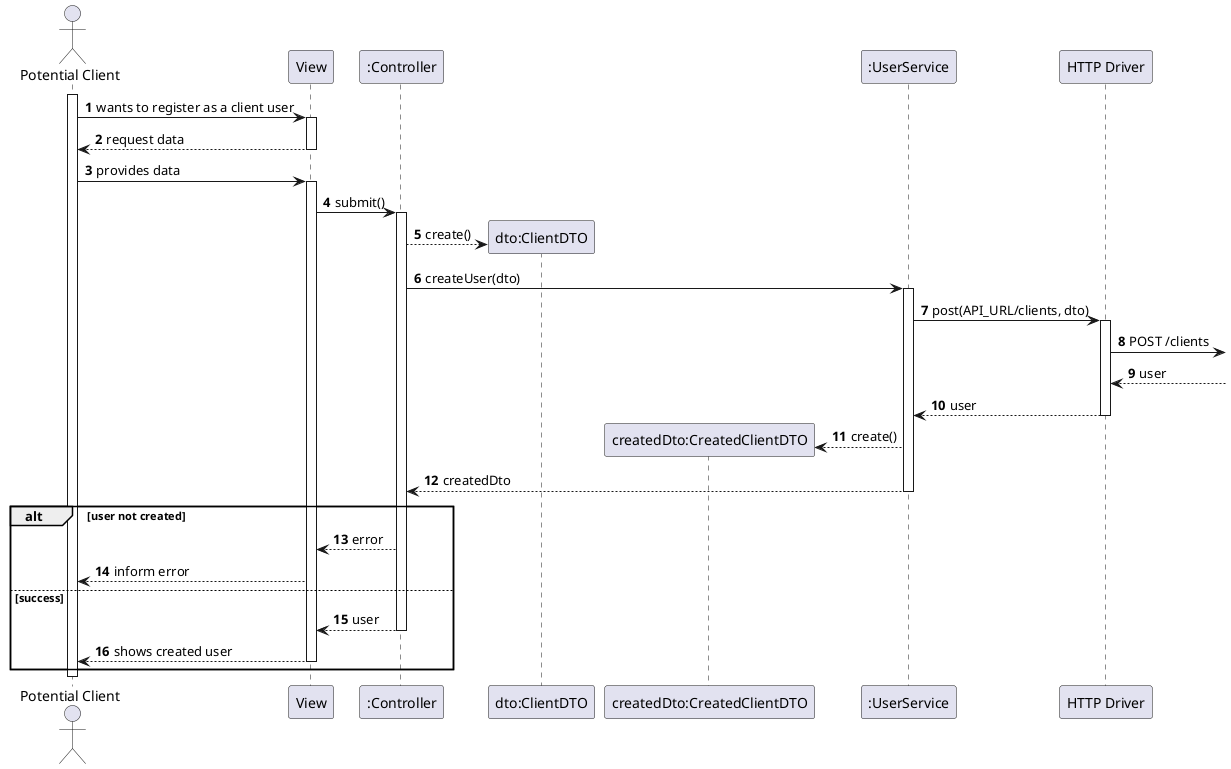@startuml
autonumber

actor "Potential Client" as usr

participant "View" as view
participant ":Controller" as ctrl

participant "dto:ClientDTO" as c_dto
participant "createdDto:CreatedClientDTO" as b_dto

' TODO: separate service into backoffice and client dedicated ones
participant ":UserService" as svc


participant "HTTP Driver" as http

activate usr
    usr -> view : wants to register as a client user
    activate view
        view --> usr : request data
    deactivate view

    usr -> view : provides data
    activate view
        view -> ctrl : submit()
        activate ctrl
            ctrl --> c_dto** : create()

            ctrl -> svc : createUser(dto)
            activate svc
                svc -> http : post(API_URL/clients, dto)
                activate http

                    http ->] : POST /clients
                    http <--] : user
                    http --> svc : user
                deactivate http

                svc --> b_dto** : create()
                svc --> ctrl : createdDto
            deactivate svc
alt user not created

            ctrl --> view : error
            view --> usr : inform error
else success
            ctrl --> view : user
        deactivate ctrl

        view --> usr : shows created user
    deactivate view
end

deactivate usr
@enduml
